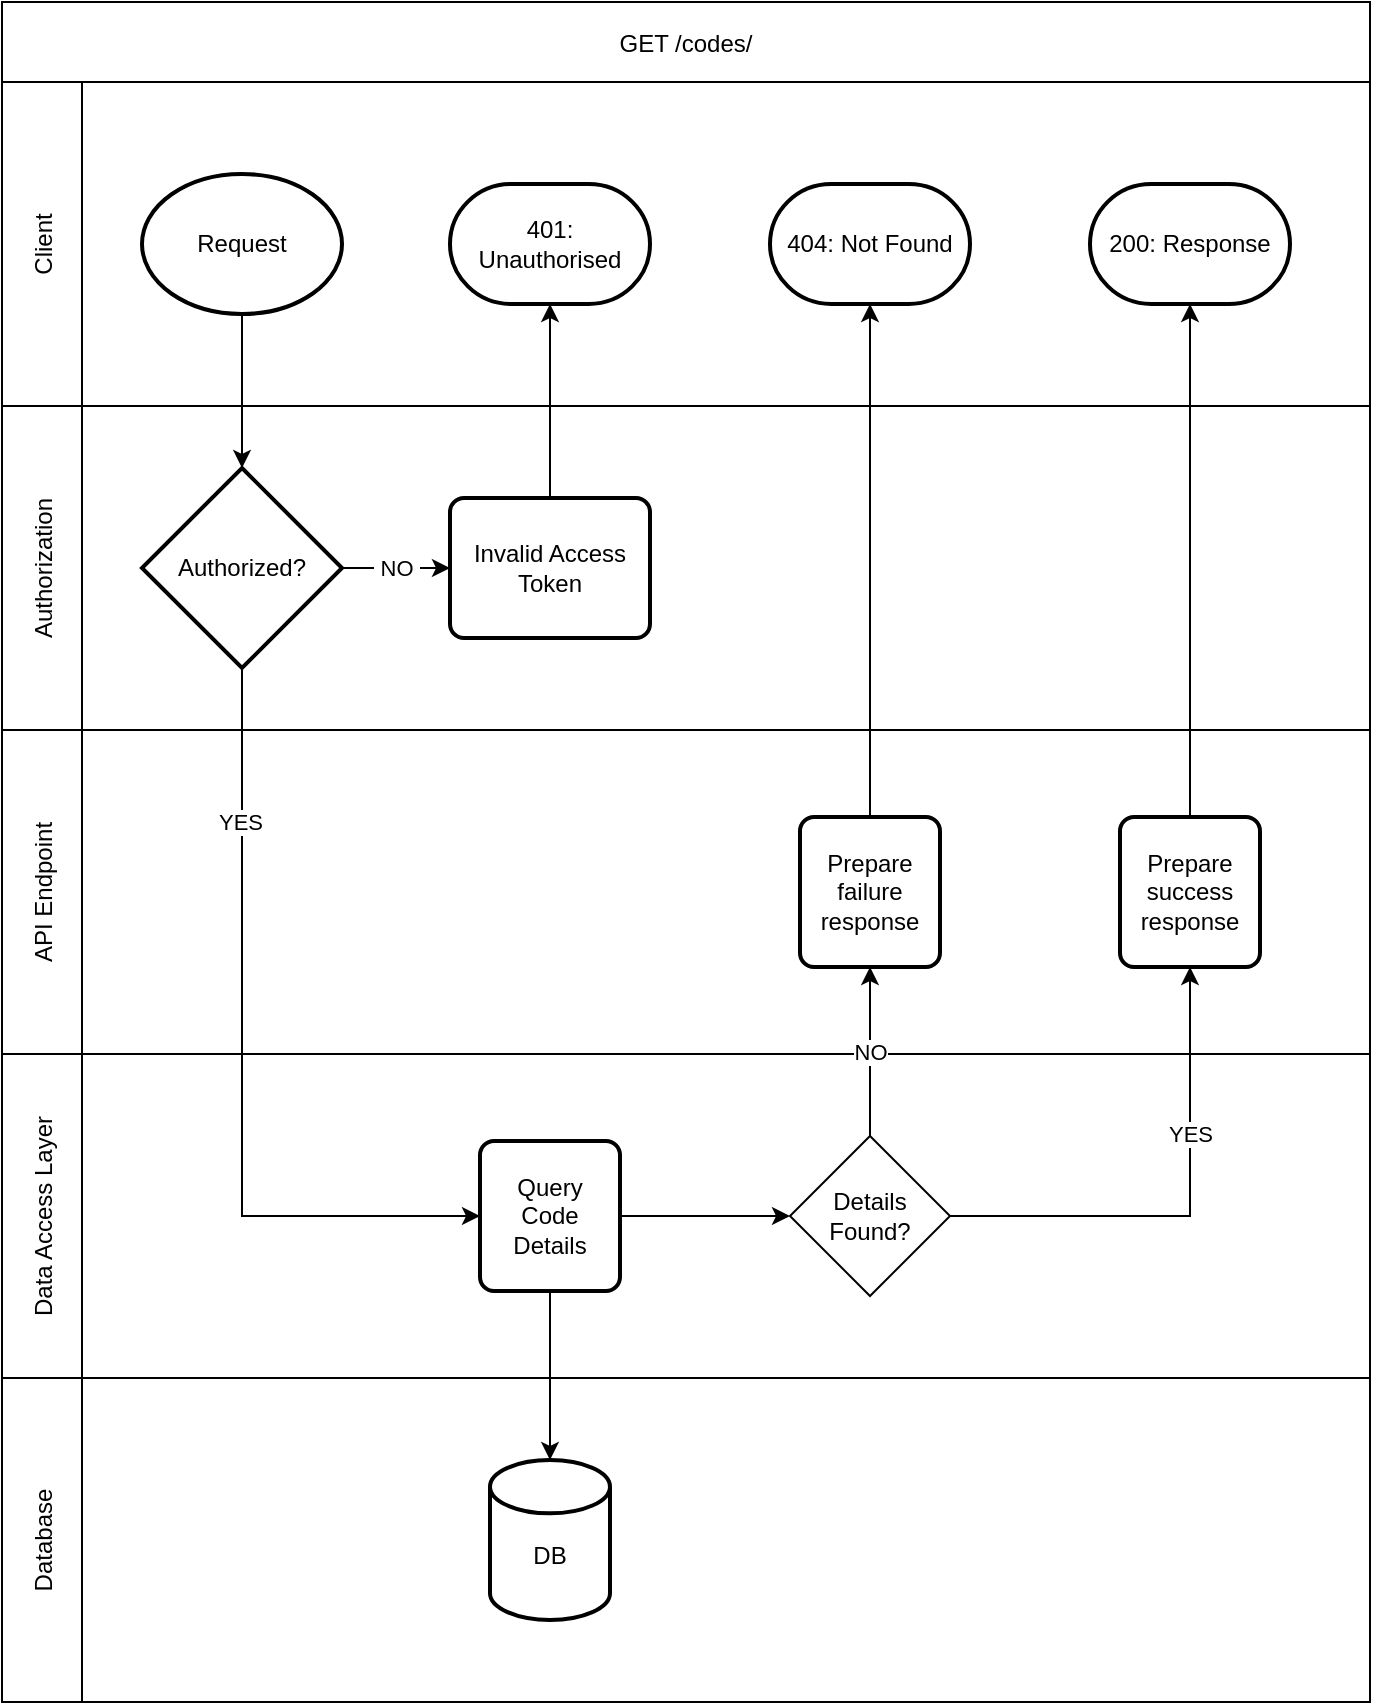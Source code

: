 <mxfile version="26.0.4">
  <diagram id="C5RBs43oDa-KdzZeNtuy" name="Page-1">
    <mxGraphModel dx="966" dy="1068" grid="1" gridSize="10" guides="1" tooltips="1" connect="1" arrows="1" fold="1" page="1" pageScale="1" pageWidth="827" pageHeight="1169" math="0" shadow="0">
      <root>
        <mxCell id="WIyWlLk6GJQsqaUBKTNV-0" />
        <mxCell id="WIyWlLk6GJQsqaUBKTNV-1" parent="WIyWlLk6GJQsqaUBKTNV-0" />
        <mxCell id="KsU-oVDJiNAYJk19QjAR-104" value="GET /codes/" style="shape=table;childLayout=tableLayout;startSize=40;collapsible=0;recursiveResize=0;expand=0;" vertex="1" parent="WIyWlLk6GJQsqaUBKTNV-1">
          <mxGeometry x="926" y="80" width="684" height="850" as="geometry" />
        </mxCell>
        <mxCell id="KsU-oVDJiNAYJk19QjAR-107" value="Client" style="shape=tableRow;horizontal=0;swimlaneHead=0;swimlaneBody=0;top=0;left=0;strokeColor=inherit;bottom=0;right=0;dropTarget=0;fontStyle=0;fillColor=none;points=[[0,0.5],[1,0.5]];portConstraint=eastwest;startSize=40;collapsible=0;recursiveResize=0;expand=0;" vertex="1" parent="KsU-oVDJiNAYJk19QjAR-104">
          <mxGeometry y="40" width="684" height="162" as="geometry" />
        </mxCell>
        <mxCell id="KsU-oVDJiNAYJk19QjAR-108" value="" style="swimlane;swimlaneHead=0;swimlaneBody=0;fontStyle=0;connectable=0;strokeColor=inherit;fillColor=none;startSize=0;collapsible=0;recursiveResize=0;expand=0;" vertex="1" parent="KsU-oVDJiNAYJk19QjAR-107">
          <mxGeometry x="40" width="644" height="162" as="geometry">
            <mxRectangle width="644" height="162" as="alternateBounds" />
          </mxGeometry>
        </mxCell>
        <mxCell id="Q2JHpyXK3tvcLyVBupTh-7" value="Request" style="strokeWidth=2;html=1;shape=mxgraph.flowchart.start_1;whiteSpace=wrap;" parent="KsU-oVDJiNAYJk19QjAR-108" vertex="1">
          <mxGeometry x="30" y="46" width="100" height="70" as="geometry" />
        </mxCell>
        <mxCell id="Q2JHpyXK3tvcLyVBupTh-10" value="401: Unauthorised" style="strokeWidth=2;html=1;shape=mxgraph.flowchart.terminator;whiteSpace=wrap;" parent="KsU-oVDJiNAYJk19QjAR-108" vertex="1">
          <mxGeometry x="184" y="51" width="100" height="60" as="geometry" />
        </mxCell>
        <mxCell id="ZfSD3USpCY6e5y5g9DAe-16" value="200: Response" style="strokeWidth=2;html=1;shape=mxgraph.flowchart.terminator;whiteSpace=wrap;" parent="KsU-oVDJiNAYJk19QjAR-108" vertex="1">
          <mxGeometry x="504" y="51" width="100" height="60" as="geometry" />
        </mxCell>
        <mxCell id="KsU-oVDJiNAYJk19QjAR-150" value="404: Not Found" style="strokeWidth=2;html=1;shape=mxgraph.flowchart.terminator;whiteSpace=wrap;" vertex="1" parent="KsU-oVDJiNAYJk19QjAR-108">
          <mxGeometry x="344" y="51" width="100" height="60" as="geometry" />
        </mxCell>
        <mxCell id="KsU-oVDJiNAYJk19QjAR-109" value="Authorization" style="shape=tableRow;horizontal=0;swimlaneHead=0;swimlaneBody=0;top=0;left=0;strokeColor=inherit;bottom=0;right=0;dropTarget=0;fontStyle=0;fillColor=none;points=[[0,0.5],[1,0.5]];portConstraint=eastwest;startSize=40;collapsible=0;recursiveResize=0;expand=0;" vertex="1" parent="KsU-oVDJiNAYJk19QjAR-104">
          <mxGeometry y="202" width="684" height="162" as="geometry" />
        </mxCell>
        <mxCell id="KsU-oVDJiNAYJk19QjAR-110" value="" style="swimlane;swimlaneHead=0;swimlaneBody=0;fontStyle=0;connectable=0;strokeColor=inherit;fillColor=none;startSize=0;collapsible=0;recursiveResize=0;expand=0;" vertex="1" parent="KsU-oVDJiNAYJk19QjAR-109">
          <mxGeometry x="40" width="644" height="162" as="geometry">
            <mxRectangle width="644" height="162" as="alternateBounds" />
          </mxGeometry>
        </mxCell>
        <mxCell id="Q2JHpyXK3tvcLyVBupTh-8" value="Authorized?" style="strokeWidth=2;html=1;shape=mxgraph.flowchart.decision;whiteSpace=wrap;" parent="KsU-oVDJiNAYJk19QjAR-110" vertex="1">
          <mxGeometry x="30" y="31" width="100" height="100" as="geometry" />
        </mxCell>
        <mxCell id="Q2JHpyXK3tvcLyVBupTh-11" value="Invalid Access Token" style="rounded=1;whiteSpace=wrap;html=1;absoluteArcSize=1;arcSize=14;strokeWidth=2;" parent="KsU-oVDJiNAYJk19QjAR-110" vertex="1">
          <mxGeometry x="184" y="46" width="100" height="70" as="geometry" />
        </mxCell>
        <mxCell id="Q2JHpyXK3tvcLyVBupTh-12" value="&amp;nbsp;NO&amp;nbsp;" style="edgeStyle=orthogonalEdgeStyle;rounded=0;orthogonalLoop=1;jettySize=auto;html=1;entryX=0;entryY=0.5;entryDx=0;entryDy=0;" parent="KsU-oVDJiNAYJk19QjAR-110" source="Q2JHpyXK3tvcLyVBupTh-8" target="Q2JHpyXK3tvcLyVBupTh-11" edge="1">
          <mxGeometry relative="1" as="geometry" />
        </mxCell>
        <mxCell id="KsU-oVDJiNAYJk19QjAR-119" value="API Endpoint" style="shape=tableRow;horizontal=0;swimlaneHead=0;swimlaneBody=0;top=0;left=0;strokeColor=inherit;bottom=0;right=0;dropTarget=0;fontStyle=0;fillColor=none;points=[[0,0.5],[1,0.5]];portConstraint=eastwest;startSize=40;collapsible=0;recursiveResize=0;expand=0;" vertex="1" parent="KsU-oVDJiNAYJk19QjAR-104">
          <mxGeometry y="364" width="684" height="162" as="geometry" />
        </mxCell>
        <mxCell id="KsU-oVDJiNAYJk19QjAR-120" style="swimlane;swimlaneHead=0;swimlaneBody=0;fontStyle=0;connectable=0;strokeColor=inherit;fillColor=none;startSize=0;collapsible=0;recursiveResize=0;expand=0;" vertex="1" parent="KsU-oVDJiNAYJk19QjAR-119">
          <mxGeometry x="40" width="644" height="162" as="geometry">
            <mxRectangle width="644" height="162" as="alternateBounds" />
          </mxGeometry>
        </mxCell>
        <mxCell id="ZfSD3USpCY6e5y5g9DAe-14" value="Prepare&lt;br&gt;success&lt;br&gt;response" style="rounded=1;whiteSpace=wrap;html=1;absoluteArcSize=1;arcSize=14;strokeWidth=2;shadow=0;glass=0;sketch=0;gradientColor=none;" parent="KsU-oVDJiNAYJk19QjAR-120" vertex="1">
          <mxGeometry x="519" y="43.5" width="70" height="75" as="geometry" />
        </mxCell>
        <mxCell id="KsU-oVDJiNAYJk19QjAR-148" value="Prepare&lt;br&gt;failure&lt;br&gt;response" style="rounded=1;whiteSpace=wrap;html=1;absoluteArcSize=1;arcSize=14;strokeWidth=2;shadow=0;glass=0;sketch=0;gradientColor=none;" vertex="1" parent="KsU-oVDJiNAYJk19QjAR-120">
          <mxGeometry x="359" y="43.5" width="70" height="75" as="geometry" />
        </mxCell>
        <mxCell id="KsU-oVDJiNAYJk19QjAR-117" value="Data Access Layer" style="shape=tableRow;horizontal=0;swimlaneHead=0;swimlaneBody=0;top=0;left=0;strokeColor=inherit;bottom=0;right=0;dropTarget=0;fontStyle=0;fillColor=none;points=[[0,0.5],[1,0.5]];portConstraint=eastwest;startSize=40;collapsible=0;recursiveResize=0;expand=0;" vertex="1" parent="KsU-oVDJiNAYJk19QjAR-104">
          <mxGeometry y="526" width="684" height="162" as="geometry" />
        </mxCell>
        <mxCell id="KsU-oVDJiNAYJk19QjAR-118" style="swimlane;swimlaneHead=0;swimlaneBody=0;fontStyle=0;connectable=0;strokeColor=inherit;fillColor=none;startSize=0;collapsible=0;recursiveResize=0;expand=0;" vertex="1" parent="KsU-oVDJiNAYJk19QjAR-117">
          <mxGeometry x="40" width="644" height="162" as="geometry">
            <mxRectangle width="644" height="162" as="alternateBounds" />
          </mxGeometry>
        </mxCell>
        <mxCell id="KsU-oVDJiNAYJk19QjAR-125" style="edgeStyle=orthogonalEdgeStyle;rounded=0;orthogonalLoop=1;jettySize=auto;html=1;entryX=0;entryY=0.5;entryDx=0;entryDy=0;" edge="1" parent="KsU-oVDJiNAYJk19QjAR-118" source="Q2JHpyXK3tvcLyVBupTh-17" target="KsU-oVDJiNAYJk19QjAR-124">
          <mxGeometry relative="1" as="geometry" />
        </mxCell>
        <mxCell id="Q2JHpyXK3tvcLyVBupTh-17" value="Query&lt;div&gt;Code&lt;/div&gt;&lt;div&gt;Details&lt;/div&gt;" style="rounded=1;whiteSpace=wrap;html=1;absoluteArcSize=1;arcSize=14;strokeWidth=2;shadow=0;glass=0;sketch=0;gradientColor=none;" parent="KsU-oVDJiNAYJk19QjAR-118" vertex="1">
          <mxGeometry x="199" y="43.5" width="70" height="75" as="geometry" />
        </mxCell>
        <mxCell id="KsU-oVDJiNAYJk19QjAR-124" value="Details&lt;div&gt;Found?&lt;/div&gt;" style="rhombus;whiteSpace=wrap;html=1;" vertex="1" parent="KsU-oVDJiNAYJk19QjAR-118">
          <mxGeometry x="354" y="41" width="80" height="80" as="geometry" />
        </mxCell>
        <mxCell id="KsU-oVDJiNAYJk19QjAR-121" value="Database" style="shape=tableRow;horizontal=0;swimlaneHead=0;swimlaneBody=0;top=0;left=0;strokeColor=inherit;bottom=0;right=0;dropTarget=0;fontStyle=0;fillColor=none;points=[[0,0.5],[1,0.5]];portConstraint=eastwest;startSize=40;collapsible=0;recursiveResize=0;expand=0;" vertex="1" parent="KsU-oVDJiNAYJk19QjAR-104">
          <mxGeometry y="688" width="684" height="162" as="geometry" />
        </mxCell>
        <mxCell id="KsU-oVDJiNAYJk19QjAR-122" style="swimlane;swimlaneHead=0;swimlaneBody=0;fontStyle=0;connectable=0;strokeColor=inherit;fillColor=none;startSize=0;collapsible=0;recursiveResize=0;expand=0;" vertex="1" parent="KsU-oVDJiNAYJk19QjAR-121">
          <mxGeometry x="40" width="644" height="162" as="geometry">
            <mxRectangle width="644" height="162" as="alternateBounds" />
          </mxGeometry>
        </mxCell>
        <mxCell id="ZfSD3USpCY6e5y5g9DAe-2" value="&lt;br&gt;DB" style="strokeWidth=2;html=1;shape=mxgraph.flowchart.database;whiteSpace=wrap;rounded=0;shadow=0;glass=0;sketch=0;gradientColor=none;" parent="KsU-oVDJiNAYJk19QjAR-122" vertex="1">
          <mxGeometry x="204" y="41" width="60" height="80" as="geometry" />
        </mxCell>
        <mxCell id="Q2JHpyXK3tvcLyVBupTh-9" style="edgeStyle=orthogonalEdgeStyle;rounded=0;orthogonalLoop=1;jettySize=auto;html=1;entryX=0.5;entryY=0;entryDx=0;entryDy=0;entryPerimeter=0;" parent="KsU-oVDJiNAYJk19QjAR-104" source="Q2JHpyXK3tvcLyVBupTh-7" target="Q2JHpyXK3tvcLyVBupTh-8" edge="1">
          <mxGeometry relative="1" as="geometry" />
        </mxCell>
        <mxCell id="KsU-oVDJiNAYJk19QjAR-0" style="edgeStyle=orthogonalEdgeStyle;rounded=0;orthogonalLoop=1;jettySize=auto;html=1;entryX=0;entryY=0.5;entryDx=0;entryDy=0;exitX=0.5;exitY=1;exitDx=0;exitDy=0;exitPerimeter=0;" edge="1" parent="KsU-oVDJiNAYJk19QjAR-104" source="Q2JHpyXK3tvcLyVBupTh-8" target="Q2JHpyXK3tvcLyVBupTh-17">
          <mxGeometry relative="1" as="geometry">
            <mxPoint x="-690" y="500" as="targetPoint" />
          </mxGeometry>
        </mxCell>
        <mxCell id="KsU-oVDJiNAYJk19QjAR-1" value="YES" style="edgeLabel;html=1;align=center;verticalAlign=middle;resizable=0;points=[];" vertex="1" connectable="0" parent="KsU-oVDJiNAYJk19QjAR-0">
          <mxGeometry x="-0.608" y="-1" relative="1" as="geometry">
            <mxPoint as="offset" />
          </mxGeometry>
        </mxCell>
        <mxCell id="Q2JHpyXK3tvcLyVBupTh-13" style="edgeStyle=orthogonalEdgeStyle;rounded=0;orthogonalLoop=1;jettySize=auto;html=1;entryX=0.5;entryY=1;entryDx=0;entryDy=0;entryPerimeter=0;" parent="KsU-oVDJiNAYJk19QjAR-104" source="Q2JHpyXK3tvcLyVBupTh-11" target="Q2JHpyXK3tvcLyVBupTh-10" edge="1">
          <mxGeometry relative="1" as="geometry" />
        </mxCell>
        <mxCell id="ZfSD3USpCY6e5y5g9DAe-17" style="edgeStyle=orthogonalEdgeStyle;rounded=0;orthogonalLoop=1;jettySize=auto;html=1;entryX=0.5;entryY=1;entryDx=0;entryDy=0;entryPerimeter=0;" parent="KsU-oVDJiNAYJk19QjAR-104" source="ZfSD3USpCY6e5y5g9DAe-14" target="ZfSD3USpCY6e5y5g9DAe-16" edge="1">
          <mxGeometry relative="1" as="geometry" />
        </mxCell>
        <mxCell id="ZfSD3USpCY6e5y5g9DAe-6" style="edgeStyle=orthogonalEdgeStyle;rounded=0;orthogonalLoop=1;jettySize=auto;html=1;" parent="KsU-oVDJiNAYJk19QjAR-104" source="Q2JHpyXK3tvcLyVBupTh-17" target="ZfSD3USpCY6e5y5g9DAe-2" edge="1">
          <mxGeometry relative="1" as="geometry" />
        </mxCell>
        <mxCell id="KsU-oVDJiNAYJk19QjAR-126" style="edgeStyle=orthogonalEdgeStyle;rounded=0;orthogonalLoop=1;jettySize=auto;html=1;entryX=0.5;entryY=1;entryDx=0;entryDy=0;" edge="1" parent="KsU-oVDJiNAYJk19QjAR-104" source="KsU-oVDJiNAYJk19QjAR-124" target="ZfSD3USpCY6e5y5g9DAe-14">
          <mxGeometry relative="1" as="geometry" />
        </mxCell>
        <mxCell id="KsU-oVDJiNAYJk19QjAR-154" value="YES" style="edgeLabel;html=1;align=center;verticalAlign=middle;resizable=0;points=[];" vertex="1" connectable="0" parent="KsU-oVDJiNAYJk19QjAR-126">
          <mxGeometry x="0.319" relative="1" as="geometry">
            <mxPoint as="offset" />
          </mxGeometry>
        </mxCell>
        <mxCell id="KsU-oVDJiNAYJk19QjAR-149" value="NO" style="edgeStyle=orthogonalEdgeStyle;rounded=0;orthogonalLoop=1;jettySize=auto;html=1;entryX=0.5;entryY=1;entryDx=0;entryDy=0;" edge="1" parent="KsU-oVDJiNAYJk19QjAR-104" source="KsU-oVDJiNAYJk19QjAR-124" target="KsU-oVDJiNAYJk19QjAR-148">
          <mxGeometry relative="1" as="geometry" />
        </mxCell>
        <mxCell id="KsU-oVDJiNAYJk19QjAR-151" style="edgeStyle=orthogonalEdgeStyle;rounded=0;orthogonalLoop=1;jettySize=auto;html=1;" edge="1" parent="KsU-oVDJiNAYJk19QjAR-104" source="KsU-oVDJiNAYJk19QjAR-148" target="KsU-oVDJiNAYJk19QjAR-150">
          <mxGeometry relative="1" as="geometry" />
        </mxCell>
      </root>
    </mxGraphModel>
  </diagram>
</mxfile>

